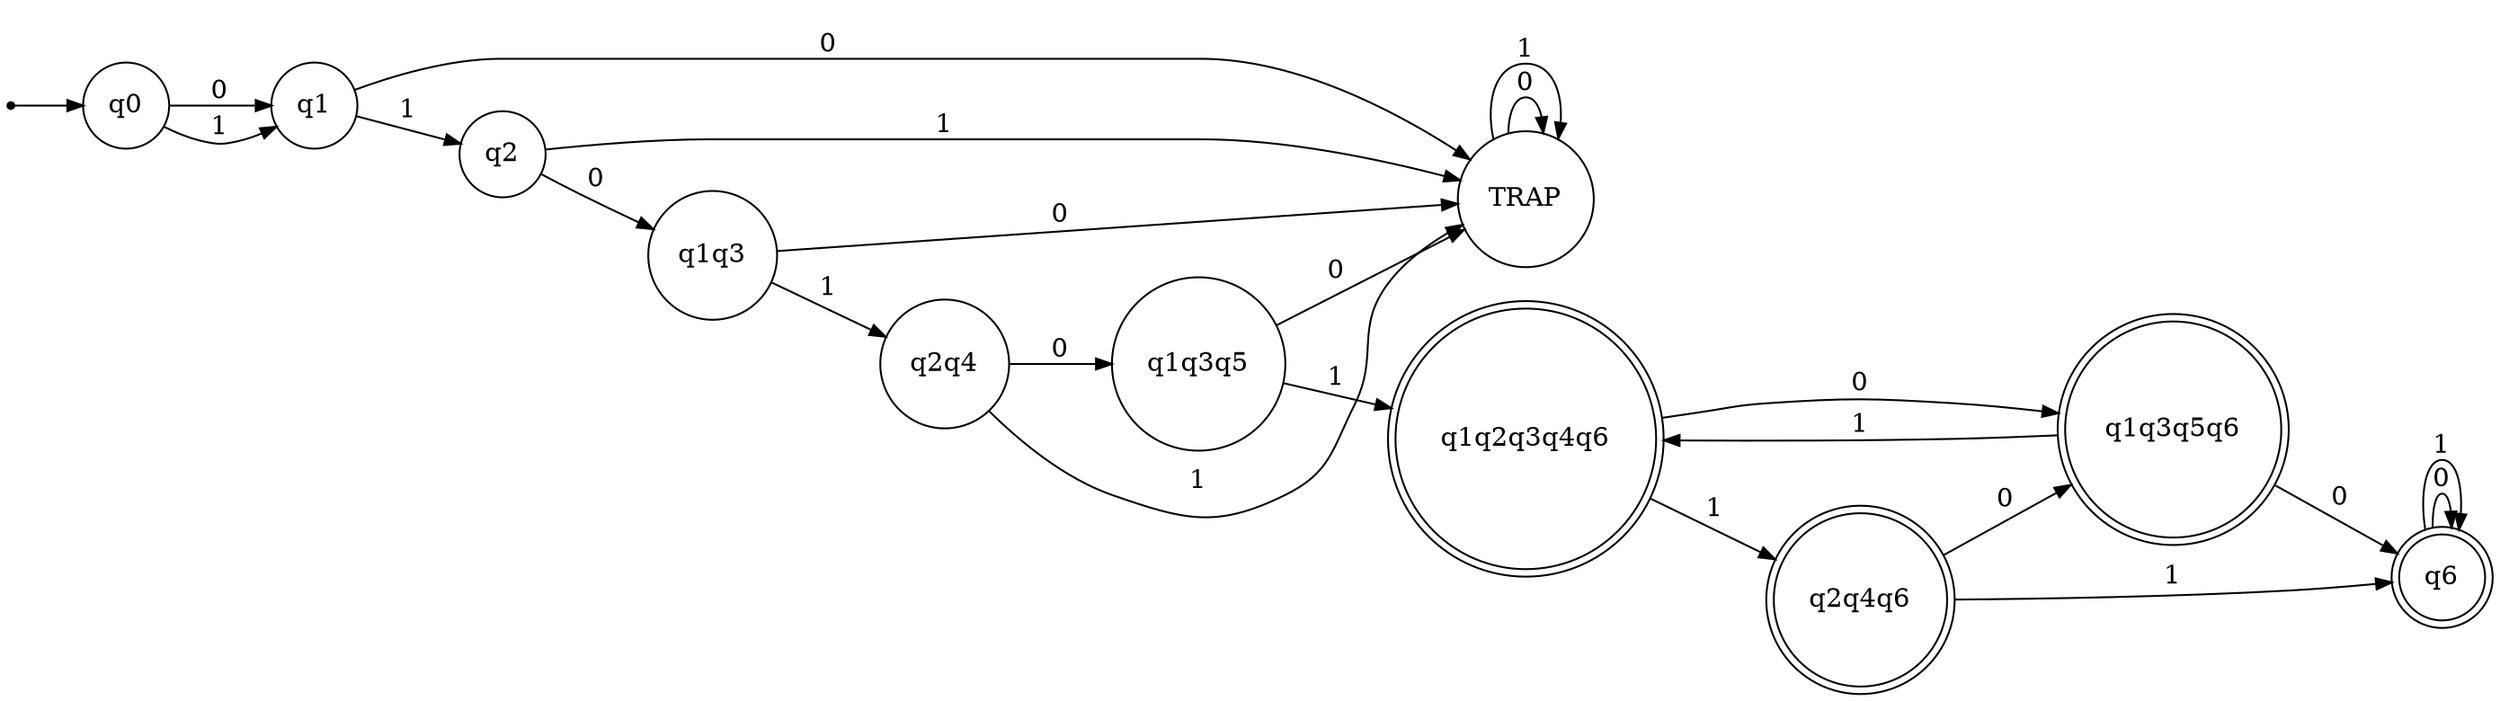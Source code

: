 digraph {
	ranksep=0.5 size="(8, 8)"
	rankdir=LR
	Initial [label="" fontsize=14.0 shape=point]
	TRAP [fontsize=14.0 shape=circle]
	q0 [fontsize=14.0 shape=circle]
	q1 [fontsize=14.0 shape=circle]
	q1q2q3q4q6 [fontsize=14.0 shape=doublecircle]
	q1q3 [fontsize=14.0 shape=circle]
	q1q3q5 [fontsize=14.0 shape=circle]
	q1q3q5q6 [fontsize=14.0 shape=doublecircle]
	q2 [fontsize=14.0 shape=circle]
	q2q4 [fontsize=14.0 shape=circle]
	q2q4q6 [fontsize=14.0 shape=doublecircle]
	q6 [fontsize=14.0 shape=doublecircle]
	Initial -> q0 [arrowsize=0.85]
	q0 -> q1 [label=" 0 " arrowsize=0.85 fontsize=14.0]
	q0 -> q1 [label=" 1 " arrowsize=0.85 fontsize=14.0]
	q1 -> TRAP [label=" 0 " arrowsize=0.85 fontsize=14.0]
	q1 -> q2 [label=" 1 " arrowsize=0.85 fontsize=14.0]
	TRAP -> TRAP [label=" 0 " arrowsize=0.85 fontsize=14.0]
	TRAP -> TRAP [label=" 1 " arrowsize=0.85 fontsize=14.0]
	q2 -> q1q3 [label=" 0 " arrowsize=0.85 fontsize=14.0]
	q2 -> TRAP [label=" 1 " arrowsize=0.85 fontsize=14.0]
	q1q3 -> TRAP [label=" 0 " arrowsize=0.85 fontsize=14.0]
	q1q3 -> q2q4 [label=" 1 " arrowsize=0.85 fontsize=14.0]
	q2q4 -> q1q3q5 [label=" 0 " arrowsize=0.85 fontsize=14.0]
	q2q4 -> TRAP [label=" 1 " arrowsize=0.85 fontsize=14.0]
	q1q3q5 -> TRAP [label=" 0 " arrowsize=0.85 fontsize=14.0]
	q1q3q5 -> q1q2q3q4q6 [label=" 1 " arrowsize=0.85 fontsize=14.0]
	q1q2q3q4q6 -> q1q3q5q6 [label=" 0 " arrowsize=0.85 fontsize=14.0]
	q1q2q3q4q6 -> q2q4q6 [label=" 1 " arrowsize=0.85 fontsize=14.0]
	q1q3q5q6 -> q6 [label=" 0 " arrowsize=0.85 fontsize=14.0]
	q1q3q5q6 -> q1q2q3q4q6 [label=" 1 " arrowsize=0.85 fontsize=14.0]
	q2q4q6 -> q1q3q5q6 [label=" 0 " arrowsize=0.85 fontsize=14.0]
	q2q4q6 -> q6 [label=" 1 " arrowsize=0.85 fontsize=14.0]
	q6 -> q6 [label=" 0 " arrowsize=0.85 fontsize=14.0]
	q6 -> q6 [label=" 1 " arrowsize=0.85 fontsize=14.0]
}
